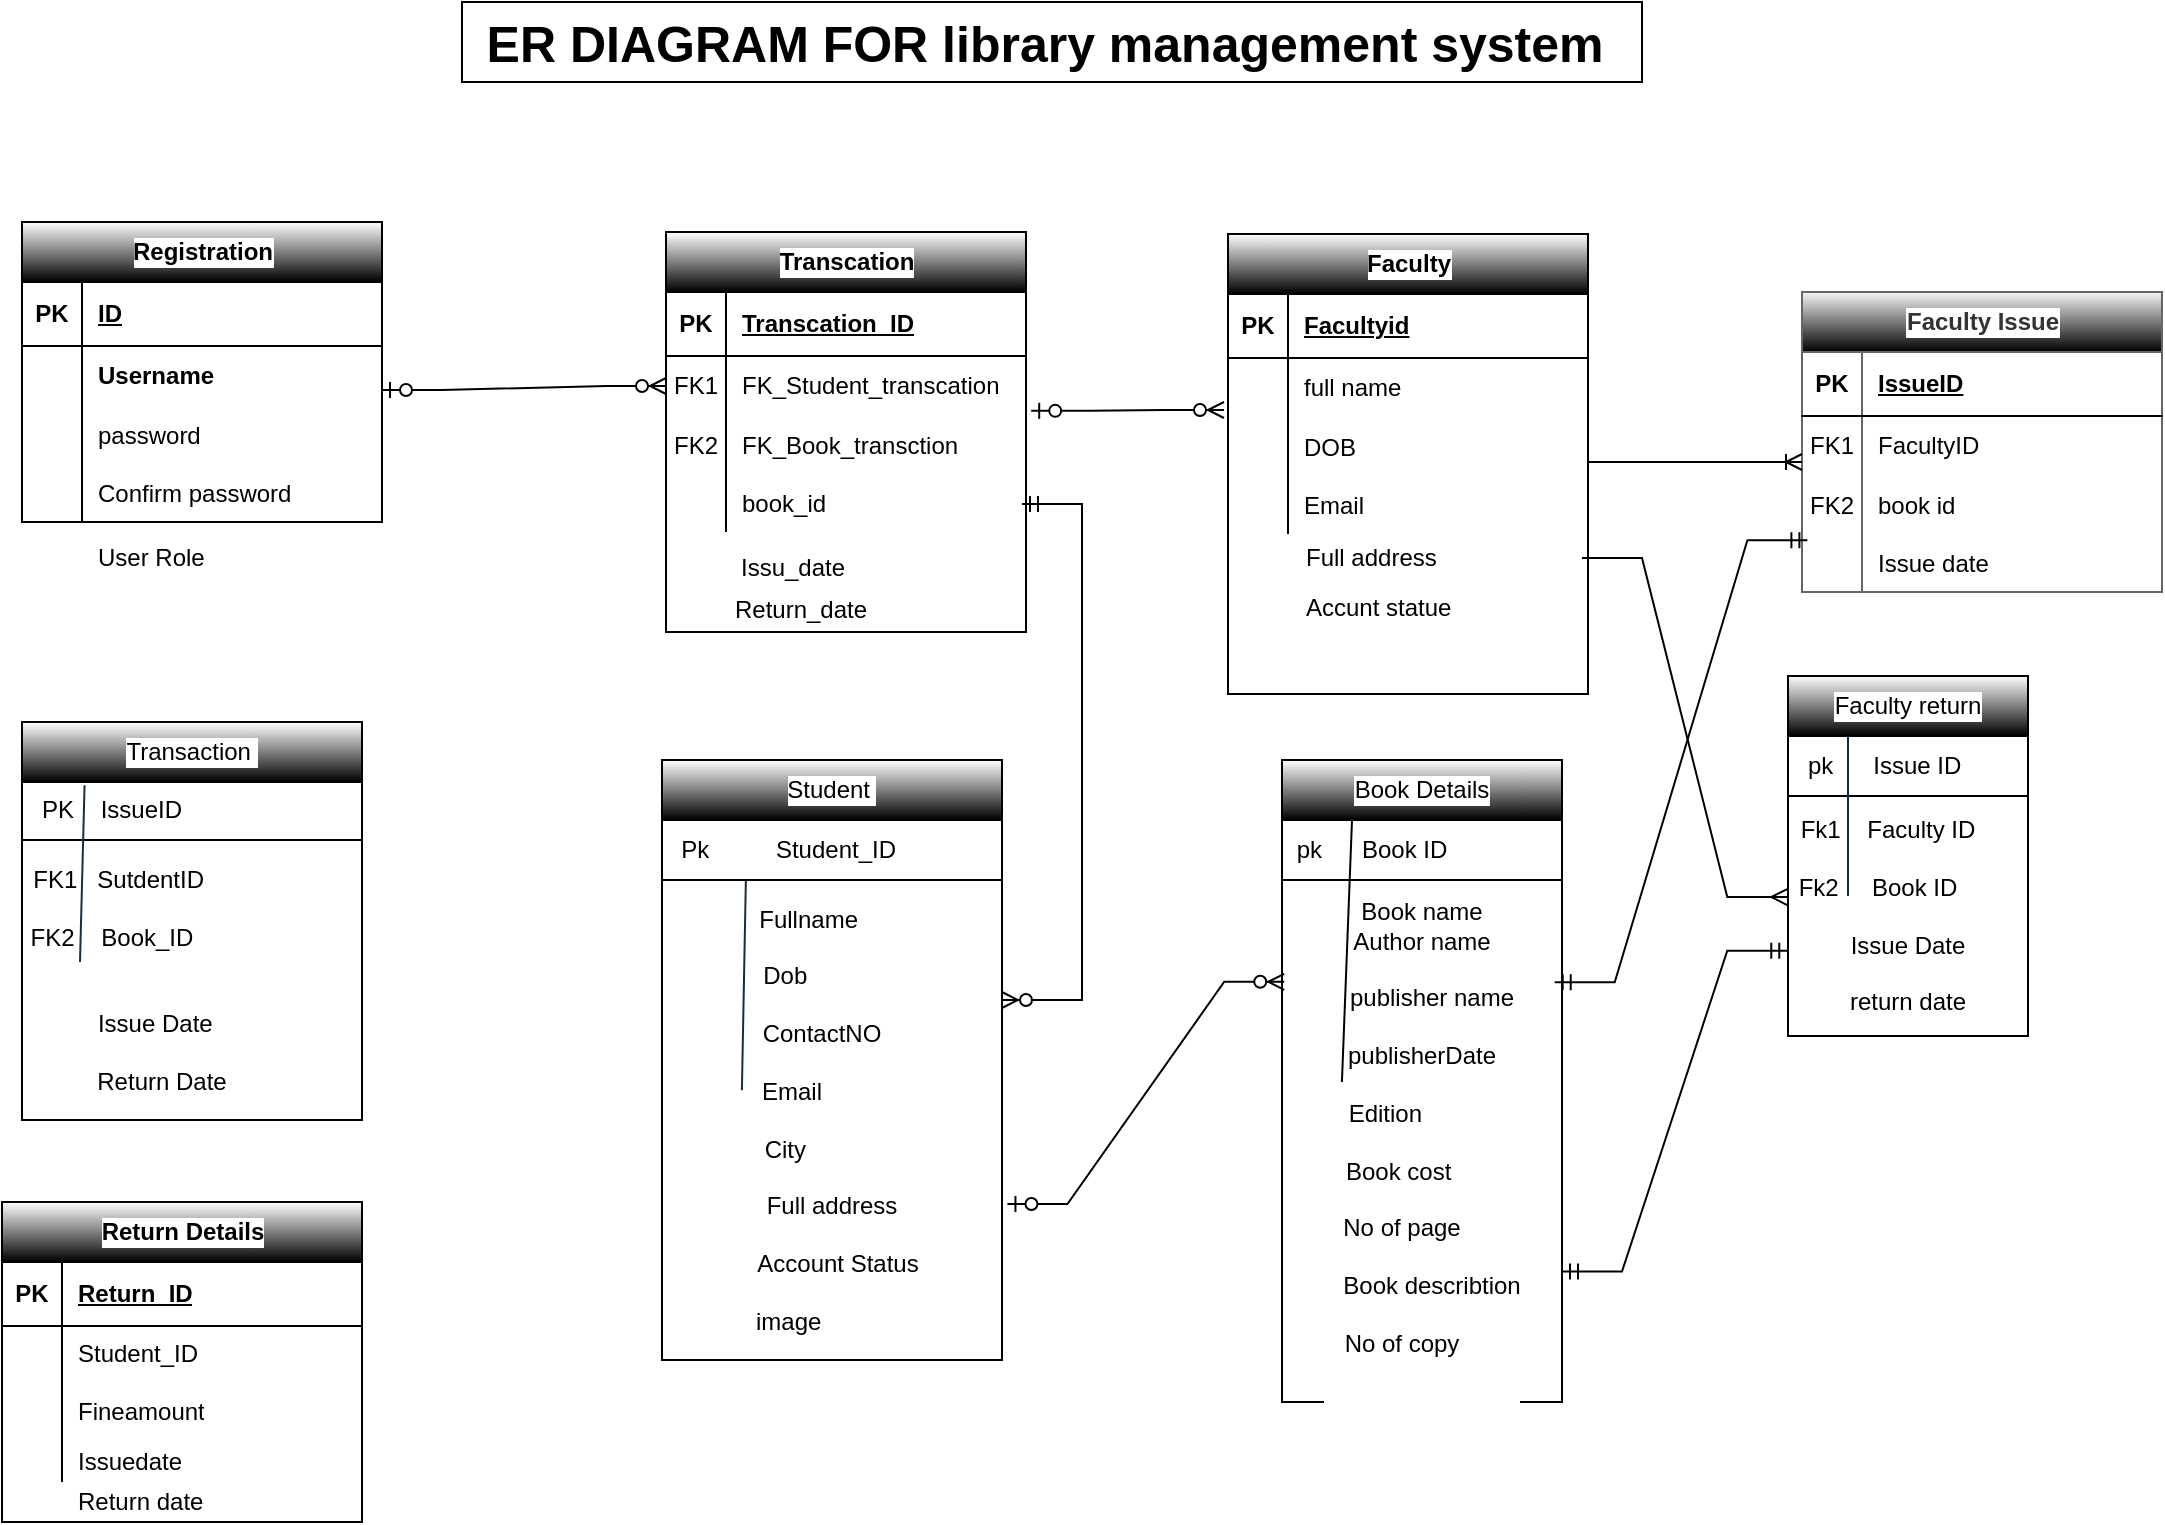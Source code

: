 <mxfile version="27.0.4">
  <diagram name="Page-1" id="HLB41fw0S_f7Uq15PXxY">
    <mxGraphModel dx="1025" dy="451" grid="1" gridSize="10" guides="1" tooltips="1" connect="1" arrows="1" fold="1" page="1" pageScale="1" pageWidth="850" pageHeight="1100" background="#ffffff" math="0" shadow="0">
      <root>
        <mxCell id="0" />
        <mxCell id="1" parent="0" />
        <mxCell id="Cv3Eg70wWhb6rP5iSK5J-1" value="Registration" style="shape=table;startSize=30;container=1;collapsible=1;childLayout=tableLayout;fixedRows=1;rowLines=0;fontStyle=1;align=center;resizeLast=1;html=1;labelBackgroundColor=#FFFFFF;swimlaneFillColor=default;gradientColor=default;" vertex="1" parent="1">
          <mxGeometry x="240" y="160" width="180" height="150" as="geometry" />
        </mxCell>
        <mxCell id="Cv3Eg70wWhb6rP5iSK5J-2" value="" style="shape=tableRow;horizontal=0;startSize=0;swimlaneHead=0;swimlaneBody=0;fillColor=none;collapsible=0;dropTarget=0;points=[[0,0.5],[1,0.5]];portConstraint=eastwest;top=0;left=0;right=0;bottom=1;labelBackgroundColor=#FFFFFF;strokeColor=inherit;" vertex="1" parent="Cv3Eg70wWhb6rP5iSK5J-1">
          <mxGeometry y="30" width="180" height="32" as="geometry" />
        </mxCell>
        <mxCell id="Cv3Eg70wWhb6rP5iSK5J-3" value="PK" style="shape=partialRectangle;connectable=0;fillColor=none;top=0;left=0;bottom=0;right=0;fontStyle=1;overflow=hidden;whiteSpace=wrap;html=1;labelBackgroundColor=#FFFFFF;strokeColor=inherit;" vertex="1" parent="Cv3Eg70wWhb6rP5iSK5J-2">
          <mxGeometry width="30" height="32" as="geometry">
            <mxRectangle width="30" height="32" as="alternateBounds" />
          </mxGeometry>
        </mxCell>
        <mxCell id="Cv3Eg70wWhb6rP5iSK5J-4" value="ID" style="shape=partialRectangle;connectable=0;fillColor=none;top=0;left=0;bottom=0;right=0;align=left;spacingLeft=6;fontStyle=5;overflow=hidden;whiteSpace=wrap;html=1;labelBackgroundColor=#FFFFFF;strokeColor=inherit;" vertex="1" parent="Cv3Eg70wWhb6rP5iSK5J-2">
          <mxGeometry x="30" width="150" height="32" as="geometry">
            <mxRectangle width="150" height="32" as="alternateBounds" />
          </mxGeometry>
        </mxCell>
        <mxCell id="Cv3Eg70wWhb6rP5iSK5J-5" value="" style="shape=tableRow;horizontal=0;startSize=0;swimlaneHead=0;swimlaneBody=0;fillColor=none;collapsible=0;dropTarget=0;points=[[0,0.5],[1,0.5]];portConstraint=eastwest;top=0;left=0;right=0;bottom=0;labelBackgroundColor=#FFFFFF;strokeColor=inherit;" vertex="1" parent="Cv3Eg70wWhb6rP5iSK5J-1">
          <mxGeometry y="62" width="180" height="30" as="geometry" />
        </mxCell>
        <mxCell id="Cv3Eg70wWhb6rP5iSK5J-6" value="" style="shape=partialRectangle;connectable=0;fillColor=none;top=0;left=0;bottom=0;right=0;editable=1;overflow=hidden;whiteSpace=wrap;html=1;labelBackgroundColor=#FFFFFF;strokeColor=inherit;" vertex="1" parent="Cv3Eg70wWhb6rP5iSK5J-5">
          <mxGeometry width="30" height="30" as="geometry">
            <mxRectangle width="30" height="30" as="alternateBounds" />
          </mxGeometry>
        </mxCell>
        <mxCell id="Cv3Eg70wWhb6rP5iSK5J-7" value="&lt;b&gt;Username&lt;/b&gt;" style="shape=partialRectangle;connectable=0;fillColor=none;top=0;left=0;bottom=0;right=0;align=left;spacingLeft=6;overflow=hidden;whiteSpace=wrap;html=1;labelBackgroundColor=#FFFFFF;strokeColor=inherit;" vertex="1" parent="Cv3Eg70wWhb6rP5iSK5J-5">
          <mxGeometry x="30" width="150" height="30" as="geometry">
            <mxRectangle width="150" height="30" as="alternateBounds" />
          </mxGeometry>
        </mxCell>
        <mxCell id="Cv3Eg70wWhb6rP5iSK5J-8" value="" style="shape=tableRow;horizontal=0;startSize=0;swimlaneHead=0;swimlaneBody=0;fillColor=none;collapsible=0;dropTarget=0;points=[[0,0.5],[1,0.5]];portConstraint=eastwest;top=0;left=0;right=0;bottom=0;labelBackgroundColor=#FFFFFF;strokeColor=inherit;" vertex="1" parent="Cv3Eg70wWhb6rP5iSK5J-1">
          <mxGeometry y="92" width="180" height="30" as="geometry" />
        </mxCell>
        <mxCell id="Cv3Eg70wWhb6rP5iSK5J-9" value="" style="shape=partialRectangle;connectable=0;fillColor=none;top=0;left=0;bottom=0;right=0;editable=1;overflow=hidden;whiteSpace=wrap;html=1;labelBackgroundColor=#FFFFFF;strokeColor=inherit;" vertex="1" parent="Cv3Eg70wWhb6rP5iSK5J-8">
          <mxGeometry width="30" height="30" as="geometry">
            <mxRectangle width="30" height="30" as="alternateBounds" />
          </mxGeometry>
        </mxCell>
        <mxCell id="Cv3Eg70wWhb6rP5iSK5J-10" value="password" style="shape=partialRectangle;connectable=0;fillColor=none;top=0;left=0;bottom=0;right=0;align=left;spacingLeft=6;overflow=hidden;whiteSpace=wrap;html=1;labelBackgroundColor=#FFFFFF;strokeColor=inherit;" vertex="1" parent="Cv3Eg70wWhb6rP5iSK5J-8">
          <mxGeometry x="30" width="150" height="30" as="geometry">
            <mxRectangle width="150" height="30" as="alternateBounds" />
          </mxGeometry>
        </mxCell>
        <mxCell id="Cv3Eg70wWhb6rP5iSK5J-11" value="" style="shape=tableRow;horizontal=0;startSize=0;swimlaneHead=0;swimlaneBody=0;fillColor=none;collapsible=0;dropTarget=0;points=[[0,0.5],[1,0.5]];portConstraint=eastwest;top=0;left=0;right=0;bottom=0;labelBackgroundColor=#FFFFFF;strokeColor=inherit;" vertex="1" parent="Cv3Eg70wWhb6rP5iSK5J-1">
          <mxGeometry y="122" width="180" height="28" as="geometry" />
        </mxCell>
        <mxCell id="Cv3Eg70wWhb6rP5iSK5J-12" value="" style="shape=partialRectangle;connectable=0;fillColor=none;top=0;left=0;bottom=0;right=0;editable=1;overflow=hidden;whiteSpace=wrap;html=1;labelBackgroundColor=#FFFFFF;strokeColor=inherit;" vertex="1" parent="Cv3Eg70wWhb6rP5iSK5J-11">
          <mxGeometry width="30" height="28" as="geometry">
            <mxRectangle width="30" height="28" as="alternateBounds" />
          </mxGeometry>
        </mxCell>
        <mxCell id="Cv3Eg70wWhb6rP5iSK5J-13" value="Confirm password" style="shape=partialRectangle;connectable=0;fillColor=none;top=0;left=0;bottom=0;right=0;align=left;spacingLeft=6;overflow=hidden;whiteSpace=wrap;html=1;labelBackgroundColor=#FFFFFF;strokeColor=inherit;" vertex="1" parent="Cv3Eg70wWhb6rP5iSK5J-11">
          <mxGeometry x="30" width="150" height="28" as="geometry">
            <mxRectangle width="150" height="28" as="alternateBounds" />
          </mxGeometry>
        </mxCell>
        <mxCell id="Cv3Eg70wWhb6rP5iSK5J-14" value="" style="endArrow=none;html=1;rounded=0;fontFamily=Helvetica;fontSize=12;fontColor=default;horizontal=0;exitX=0.016;exitY=-0.075;exitDx=0;exitDy=0;exitPerimeter=0;entryX=0.994;entryY=0.89;entryDx=0;entryDy=0;entryPerimeter=0;labelBackgroundColor=#FFFFFF;strokeColor=none;" edge="1" parent="Cv3Eg70wWhb6rP5iSK5J-1" target="Cv3Eg70wWhb6rP5iSK5J-5">
          <mxGeometry width="50" height="50" relative="1" as="geometry">
            <mxPoint x="-0.12" y="89.75" as="sourcePoint" />
            <mxPoint x="187" y="90" as="targetPoint" />
          </mxGeometry>
        </mxCell>
        <mxCell id="Cv3Eg70wWhb6rP5iSK5J-15" value="User Role" style="shape=partialRectangle;connectable=0;fillColor=none;top=0;left=0;bottom=0;right=0;align=left;spacingLeft=6;overflow=hidden;whiteSpace=wrap;html=1;labelBackgroundColor=#FFFFFF;strokeColor=none;" vertex="1" parent="1">
          <mxGeometry x="270" y="313" width="150" height="30" as="geometry">
            <mxRectangle width="150" height="30" as="alternateBounds" />
          </mxGeometry>
        </mxCell>
        <mxCell id="Cv3Eg70wWhb6rP5iSK5J-16" value="" style="endArrow=none;html=1;rounded=0;fontFamily=Helvetica;fontSize=12;fontColor=default;horizontal=0;labelBackgroundColor=#FFFFFF;strokeColor=none;" edge="1" parent="1">
          <mxGeometry width="50" height="50" relative="1" as="geometry">
            <mxPoint x="240" y="350" as="sourcePoint" />
            <mxPoint x="420" y="350" as="targetPoint" />
          </mxGeometry>
        </mxCell>
        <mxCell id="Cv3Eg70wWhb6rP5iSK5J-17" value="" style="endArrow=none;html=1;rounded=0;fontFamily=Helvetica;fontSize=12;fontColor=default;horizontal=0;labelBackgroundColor=#FFFFFF;strokeColor=none;" edge="1" parent="1">
          <mxGeometry width="50" height="50" relative="1" as="geometry">
            <mxPoint x="420" y="310" as="sourcePoint" />
            <mxPoint x="420" y="350" as="targetPoint" />
          </mxGeometry>
        </mxCell>
        <mxCell id="Cv3Eg70wWhb6rP5iSK5J-18" value="" style="endArrow=none;html=1;rounded=0;fontFamily=Helvetica;fontSize=12;fontColor=default;horizontal=0;labelBackgroundColor=#FFFFFF;strokeColor=none;" edge="1" parent="1">
          <mxGeometry width="50" height="50" relative="1" as="geometry">
            <mxPoint x="240" y="311" as="sourcePoint" />
            <mxPoint x="240" y="351" as="targetPoint" />
          </mxGeometry>
        </mxCell>
        <mxCell id="Cv3Eg70wWhb6rP5iSK5J-19" value="" style="endArrow=none;html=1;rounded=0;fontFamily=Helvetica;fontSize=12;fontColor=default;horizontal=0;labelBackgroundColor=#FFFFFF;strokeColor=none;" edge="1" parent="1">
          <mxGeometry width="50" height="50" relative="1" as="geometry">
            <mxPoint x="270" y="311" as="sourcePoint" />
            <mxPoint x="270" y="351" as="targetPoint" />
          </mxGeometry>
        </mxCell>
        <mxCell id="Cv3Eg70wWhb6rP5iSK5J-20" value="" style="edgeStyle=entityRelationEdgeStyle;fontSize=12;html=1;endArrow=ERzeroToMany;startArrow=ERzeroToOne;rounded=0;fontFamily=Helvetica;fontColor=default;horizontal=0;entryX=0;entryY=0.5;entryDx=0;entryDy=0;labelBackgroundColor=#FFFFFF;" edge="1" parent="1" target="Cv3Eg70wWhb6rP5iSK5J-25">
          <mxGeometry width="100" height="100" relative="1" as="geometry">
            <mxPoint x="420" y="244" as="sourcePoint" />
            <mxPoint x="540" y="244" as="targetPoint" />
            <Array as="points">
              <mxPoint x="510" y="144" />
              <mxPoint x="520" y="224" />
            </Array>
          </mxGeometry>
        </mxCell>
        <mxCell id="Cv3Eg70wWhb6rP5iSK5J-21" value="Transcation" style="shape=table;startSize=30;container=1;collapsible=1;childLayout=tableLayout;fixedRows=1;rowLines=0;fontStyle=1;align=center;resizeLast=1;html=1;labelBackgroundColor=#FFFFFF;swimlaneFillColor=default;gradientColor=default;" vertex="1" parent="1">
          <mxGeometry x="562" y="165" width="180" height="200" as="geometry" />
        </mxCell>
        <mxCell id="Cv3Eg70wWhb6rP5iSK5J-22" value="" style="shape=tableRow;horizontal=0;startSize=0;swimlaneHead=0;swimlaneBody=0;fillColor=none;collapsible=0;dropTarget=0;points=[[0,0.5],[1,0.5]];portConstraint=eastwest;top=0;left=0;right=0;bottom=1;labelBackgroundColor=#FFFFFF;" vertex="1" parent="Cv3Eg70wWhb6rP5iSK5J-21">
          <mxGeometry y="30" width="180" height="32" as="geometry" />
        </mxCell>
        <mxCell id="Cv3Eg70wWhb6rP5iSK5J-23" value="PK" style="shape=partialRectangle;connectable=0;fillColor=none;top=0;left=0;bottom=0;right=0;fontStyle=1;overflow=hidden;whiteSpace=wrap;html=1;labelBackgroundColor=#FFFFFF;" vertex="1" parent="Cv3Eg70wWhb6rP5iSK5J-22">
          <mxGeometry width="30" height="32" as="geometry">
            <mxRectangle width="30" height="32" as="alternateBounds" />
          </mxGeometry>
        </mxCell>
        <mxCell id="Cv3Eg70wWhb6rP5iSK5J-24" value="Transcation_ID" style="shape=partialRectangle;connectable=0;fillColor=none;top=0;left=0;bottom=0;right=0;align=left;spacingLeft=6;fontStyle=5;overflow=hidden;whiteSpace=wrap;html=1;labelBackgroundColor=#FFFFFF;" vertex="1" parent="Cv3Eg70wWhb6rP5iSK5J-22">
          <mxGeometry x="30" width="150" height="32" as="geometry">
            <mxRectangle width="150" height="32" as="alternateBounds" />
          </mxGeometry>
        </mxCell>
        <mxCell id="Cv3Eg70wWhb6rP5iSK5J-25" value="" style="shape=tableRow;horizontal=0;startSize=0;swimlaneHead=0;swimlaneBody=0;fillColor=none;collapsible=0;dropTarget=0;points=[[0,0.5],[1,0.5]];portConstraint=eastwest;top=0;left=0;right=0;bottom=0;labelBackgroundColor=#FFFFFF;" vertex="1" parent="Cv3Eg70wWhb6rP5iSK5J-21">
          <mxGeometry y="62" width="180" height="30" as="geometry" />
        </mxCell>
        <mxCell id="Cv3Eg70wWhb6rP5iSK5J-26" value="FK1" style="shape=partialRectangle;connectable=0;fillColor=none;top=0;left=0;bottom=0;right=0;editable=1;overflow=hidden;whiteSpace=wrap;html=1;labelBackgroundColor=#FFFFFF;" vertex="1" parent="Cv3Eg70wWhb6rP5iSK5J-25">
          <mxGeometry width="30" height="30" as="geometry">
            <mxRectangle width="30" height="30" as="alternateBounds" />
          </mxGeometry>
        </mxCell>
        <mxCell id="Cv3Eg70wWhb6rP5iSK5J-27" value="FK_Student_transcation" style="shape=partialRectangle;connectable=0;fillColor=none;top=0;left=0;bottom=0;right=0;align=left;spacingLeft=6;overflow=hidden;whiteSpace=wrap;html=1;labelBackgroundColor=#FFFFFF;" vertex="1" parent="Cv3Eg70wWhb6rP5iSK5J-25">
          <mxGeometry x="30" width="150" height="30" as="geometry">
            <mxRectangle width="150" height="30" as="alternateBounds" />
          </mxGeometry>
        </mxCell>
        <mxCell id="Cv3Eg70wWhb6rP5iSK5J-28" value="" style="shape=tableRow;horizontal=0;startSize=0;swimlaneHead=0;swimlaneBody=0;fillColor=none;collapsible=0;dropTarget=0;points=[[0,0.5],[1,0.5]];portConstraint=eastwest;top=0;left=0;right=0;bottom=0;labelBackgroundColor=#FFFFFF;" vertex="1" parent="Cv3Eg70wWhb6rP5iSK5J-21">
          <mxGeometry y="92" width="180" height="30" as="geometry" />
        </mxCell>
        <mxCell id="Cv3Eg70wWhb6rP5iSK5J-29" value="FK2" style="shape=partialRectangle;connectable=0;fillColor=none;top=0;left=0;bottom=0;right=0;editable=1;overflow=hidden;whiteSpace=wrap;html=1;labelBackgroundColor=#FFFFFF;" vertex="1" parent="Cv3Eg70wWhb6rP5iSK5J-28">
          <mxGeometry width="30" height="30" as="geometry">
            <mxRectangle width="30" height="30" as="alternateBounds" />
          </mxGeometry>
        </mxCell>
        <mxCell id="Cv3Eg70wWhb6rP5iSK5J-30" value="FK_Book_transction" style="shape=partialRectangle;connectable=0;fillColor=none;top=0;left=0;bottom=0;right=0;align=left;spacingLeft=6;overflow=hidden;whiteSpace=wrap;html=1;labelBackgroundColor=#FFFFFF;" vertex="1" parent="Cv3Eg70wWhb6rP5iSK5J-28">
          <mxGeometry x="30" width="150" height="30" as="geometry">
            <mxRectangle width="150" height="30" as="alternateBounds" />
          </mxGeometry>
        </mxCell>
        <mxCell id="Cv3Eg70wWhb6rP5iSK5J-31" value="" style="shape=tableRow;horizontal=0;startSize=0;swimlaneHead=0;swimlaneBody=0;fillColor=none;collapsible=0;dropTarget=0;points=[[0,0.5],[1,0.5]];portConstraint=eastwest;top=0;left=0;right=0;bottom=0;labelBackgroundColor=#FFFFFF;" vertex="1" parent="Cv3Eg70wWhb6rP5iSK5J-21">
          <mxGeometry y="122" width="180" height="28" as="geometry" />
        </mxCell>
        <mxCell id="Cv3Eg70wWhb6rP5iSK5J-32" value="" style="shape=partialRectangle;connectable=0;fillColor=none;top=0;left=0;bottom=0;right=0;editable=1;overflow=hidden;whiteSpace=wrap;html=1;labelBackgroundColor=#FFFFFF;" vertex="1" parent="Cv3Eg70wWhb6rP5iSK5J-31">
          <mxGeometry width="30" height="28" as="geometry">
            <mxRectangle width="30" height="28" as="alternateBounds" />
          </mxGeometry>
        </mxCell>
        <mxCell id="Cv3Eg70wWhb6rP5iSK5J-33" value="book_id" style="shape=partialRectangle;connectable=0;fillColor=none;top=0;left=0;bottom=0;right=0;align=left;spacingLeft=6;overflow=hidden;whiteSpace=wrap;html=1;labelBackgroundColor=#FFFFFF;" vertex="1" parent="Cv3Eg70wWhb6rP5iSK5J-31">
          <mxGeometry x="30" width="150" height="28" as="geometry">
            <mxRectangle width="150" height="28" as="alternateBounds" />
          </mxGeometry>
        </mxCell>
        <mxCell id="Cv3Eg70wWhb6rP5iSK5J-34" value="Issu_date" style="text;html=1;align=center;verticalAlign=middle;resizable=0;points=[];autosize=1;strokeColor=none;fillColor=none;fontFamily=Helvetica;fontSize=12;fontColor=default;horizontal=0;rotation=90;labelBackgroundColor=#FFFFFF;" vertex="1" parent="1">
          <mxGeometry x="605" y="298" width="40" height="70" as="geometry" />
        </mxCell>
        <mxCell id="Cv3Eg70wWhb6rP5iSK5J-35" value="Return_date" style="text;html=1;align=center;verticalAlign=middle;resizable=0;points=[];autosize=1;strokeColor=none;fillColor=none;fontFamily=Helvetica;fontSize=12;fontColor=default;horizontal=0;rotation=90;labelBackgroundColor=#FFFFFF;" vertex="1" parent="1">
          <mxGeometry x="609" y="314" width="40" height="80" as="geometry" />
        </mxCell>
        <mxCell id="Cv3Eg70wWhb6rP5iSK5J-36" value="" style="edgeStyle=entityRelationEdgeStyle;fontSize=12;html=1;endArrow=ERzeroToMany;startArrow=ERzeroToOne;rounded=0;fontFamily=Helvetica;fontColor=default;horizontal=0;exitX=1.02;exitY=-0.086;exitDx=0;exitDy=0;exitPerimeter=0;labelBackgroundColor=#FFFFFF;" edge="1" parent="1">
          <mxGeometry width="100" height="100" relative="1" as="geometry">
            <mxPoint x="744.6" y="254.42" as="sourcePoint" />
            <mxPoint x="841" y="254" as="targetPoint" />
            <Array as="points">
              <mxPoint x="811" y="154" />
              <mxPoint x="821" y="234" />
            </Array>
          </mxGeometry>
        </mxCell>
        <mxCell id="Cv3Eg70wWhb6rP5iSK5J-37" value="Faculty" style="shape=table;startSize=30;container=1;collapsible=1;childLayout=tableLayout;fixedRows=1;rowLines=0;fontStyle=1;align=center;resizeLast=1;html=1;labelBackgroundColor=#FFFFFF;swimlaneFillColor=default;strokeColor=default;gradientColor=default;" vertex="1" parent="1">
          <mxGeometry x="843" y="166" width="180" height="230" as="geometry" />
        </mxCell>
        <mxCell id="Cv3Eg70wWhb6rP5iSK5J-38" value="" style="shape=tableRow;horizontal=0;startSize=0;swimlaneHead=0;swimlaneBody=0;fillColor=none;collapsible=0;dropTarget=0;points=[[0,0.5],[1,0.5]];portConstraint=eastwest;top=0;left=0;right=0;bottom=1;labelBackgroundColor=#FFFFFF;swimlaneFillColor=default;strokeColor=default;" vertex="1" parent="Cv3Eg70wWhb6rP5iSK5J-37">
          <mxGeometry y="30" width="180" height="32" as="geometry" />
        </mxCell>
        <mxCell id="Cv3Eg70wWhb6rP5iSK5J-39" value="PK" style="shape=partialRectangle;connectable=0;fillColor=none;top=0;left=0;bottom=0;right=0;fontStyle=1;overflow=hidden;whiteSpace=wrap;html=1;labelBackgroundColor=#FFFFFF;swimlaneFillColor=default;strokeColor=default;" vertex="1" parent="Cv3Eg70wWhb6rP5iSK5J-38">
          <mxGeometry width="30" height="32" as="geometry">
            <mxRectangle width="30" height="32" as="alternateBounds" />
          </mxGeometry>
        </mxCell>
        <mxCell id="Cv3Eg70wWhb6rP5iSK5J-40" value="Facultyid" style="shape=partialRectangle;connectable=0;fillColor=none;top=0;left=0;bottom=0;right=0;align=left;spacingLeft=6;fontStyle=5;overflow=hidden;whiteSpace=wrap;html=1;labelBackgroundColor=#FFFFFF;swimlaneFillColor=default;strokeColor=default;" vertex="1" parent="Cv3Eg70wWhb6rP5iSK5J-38">
          <mxGeometry x="30" width="150" height="32" as="geometry">
            <mxRectangle width="150" height="32" as="alternateBounds" />
          </mxGeometry>
        </mxCell>
        <mxCell id="Cv3Eg70wWhb6rP5iSK5J-41" value="" style="shape=tableRow;horizontal=0;startSize=0;swimlaneHead=0;swimlaneBody=0;fillColor=none;collapsible=0;dropTarget=0;points=[[0,0.5],[1,0.5]];portConstraint=eastwest;top=0;left=0;right=0;bottom=0;labelBackgroundColor=#FFFFFF;swimlaneFillColor=default;strokeColor=default;" vertex="1" parent="Cv3Eg70wWhb6rP5iSK5J-37">
          <mxGeometry y="62" width="180" height="30" as="geometry" />
        </mxCell>
        <mxCell id="Cv3Eg70wWhb6rP5iSK5J-42" value="" style="shape=partialRectangle;connectable=0;fillColor=none;top=0;left=0;bottom=0;right=0;editable=1;overflow=hidden;whiteSpace=wrap;html=1;labelBackgroundColor=#FFFFFF;swimlaneFillColor=default;strokeColor=default;" vertex="1" parent="Cv3Eg70wWhb6rP5iSK5J-41">
          <mxGeometry width="30" height="30" as="geometry">
            <mxRectangle width="30" height="30" as="alternateBounds" />
          </mxGeometry>
        </mxCell>
        <mxCell id="Cv3Eg70wWhb6rP5iSK5J-43" value="full name" style="shape=partialRectangle;connectable=0;fillColor=none;top=0;left=0;bottom=0;right=0;align=left;spacingLeft=6;overflow=hidden;whiteSpace=wrap;html=1;labelBackgroundColor=#FFFFFF;swimlaneFillColor=default;strokeColor=default;" vertex="1" parent="Cv3Eg70wWhb6rP5iSK5J-41">
          <mxGeometry x="30" width="150" height="30" as="geometry">
            <mxRectangle width="150" height="30" as="alternateBounds" />
          </mxGeometry>
        </mxCell>
        <mxCell id="Cv3Eg70wWhb6rP5iSK5J-44" value="" style="shape=tableRow;horizontal=0;startSize=0;swimlaneHead=0;swimlaneBody=0;fillColor=none;collapsible=0;dropTarget=0;points=[[0,0.5],[1,0.5]];portConstraint=eastwest;top=0;left=0;right=0;bottom=0;labelBackgroundColor=#FFFFFF;swimlaneFillColor=default;strokeColor=default;" vertex="1" parent="Cv3Eg70wWhb6rP5iSK5J-37">
          <mxGeometry y="92" width="180" height="30" as="geometry" />
        </mxCell>
        <mxCell id="Cv3Eg70wWhb6rP5iSK5J-45" value="" style="shape=partialRectangle;connectable=0;fillColor=none;top=0;left=0;bottom=0;right=0;editable=1;overflow=hidden;whiteSpace=wrap;html=1;labelBackgroundColor=#FFFFFF;swimlaneFillColor=default;strokeColor=default;" vertex="1" parent="Cv3Eg70wWhb6rP5iSK5J-44">
          <mxGeometry width="30" height="30" as="geometry">
            <mxRectangle width="30" height="30" as="alternateBounds" />
          </mxGeometry>
        </mxCell>
        <mxCell id="Cv3Eg70wWhb6rP5iSK5J-46" value="DOB" style="shape=partialRectangle;connectable=0;fillColor=none;top=0;left=0;bottom=0;right=0;align=left;spacingLeft=6;overflow=hidden;whiteSpace=wrap;html=1;labelBackgroundColor=#FFFFFF;swimlaneFillColor=default;strokeColor=default;" vertex="1" parent="Cv3Eg70wWhb6rP5iSK5J-44">
          <mxGeometry x="30" width="150" height="30" as="geometry">
            <mxRectangle width="150" height="30" as="alternateBounds" />
          </mxGeometry>
        </mxCell>
        <mxCell id="Cv3Eg70wWhb6rP5iSK5J-47" value="" style="shape=tableRow;horizontal=0;startSize=0;swimlaneHead=0;swimlaneBody=0;fillColor=none;collapsible=0;dropTarget=0;points=[[0,0.5],[1,0.5]];portConstraint=eastwest;top=0;left=0;right=0;bottom=0;labelBackgroundColor=#FFFFFF;swimlaneFillColor=default;strokeColor=default;" vertex="1" parent="Cv3Eg70wWhb6rP5iSK5J-37">
          <mxGeometry y="122" width="180" height="28" as="geometry" />
        </mxCell>
        <mxCell id="Cv3Eg70wWhb6rP5iSK5J-48" value="" style="shape=partialRectangle;connectable=0;fillColor=none;top=0;left=0;bottom=0;right=0;editable=1;overflow=hidden;whiteSpace=wrap;html=1;labelBackgroundColor=#FFFFFF;swimlaneFillColor=default;strokeColor=default;" vertex="1" parent="Cv3Eg70wWhb6rP5iSK5J-47">
          <mxGeometry width="30" height="28" as="geometry">
            <mxRectangle width="30" height="28" as="alternateBounds" />
          </mxGeometry>
        </mxCell>
        <mxCell id="Cv3Eg70wWhb6rP5iSK5J-49" value="Email" style="shape=partialRectangle;connectable=0;fillColor=none;top=0;left=0;bottom=0;right=0;align=left;spacingLeft=6;overflow=hidden;whiteSpace=wrap;html=1;labelBackgroundColor=#FFFFFF;swimlaneFillColor=default;strokeColor=default;" vertex="1" parent="Cv3Eg70wWhb6rP5iSK5J-47">
          <mxGeometry x="30" width="150" height="28" as="geometry">
            <mxRectangle width="150" height="28" as="alternateBounds" />
          </mxGeometry>
        </mxCell>
        <mxCell id="Cv3Eg70wWhb6rP5iSK5J-50" value="Full address" style="shape=partialRectangle;connectable=0;fillColor=none;top=0;left=0;bottom=0;right=0;align=left;spacingLeft=6;overflow=hidden;whiteSpace=wrap;html=1;labelBackgroundColor=#FFFFFF;swimlaneFillColor=default;strokeColor=default;" vertex="1" parent="1">
          <mxGeometry x="874" y="314" width="150" height="28" as="geometry">
            <mxRectangle width="150" height="28" as="alternateBounds" />
          </mxGeometry>
        </mxCell>
        <mxCell id="Cv3Eg70wWhb6rP5iSK5J-51" value="Faculty Issue" style="shape=table;startSize=30;container=1;collapsible=1;childLayout=tableLayout;fixedRows=1;rowLines=0;fontStyle=1;align=center;resizeLast=1;html=1;labelBackgroundColor=#FFFFFF;fillColor=#f5f5f5;fontColor=#333333;strokeColor=#666666;gradientColor=default;swimlaneFillColor=default;" vertex="1" parent="1">
          <mxGeometry x="1130" y="195" width="180" height="150" as="geometry" />
        </mxCell>
        <mxCell id="Cv3Eg70wWhb6rP5iSK5J-52" value="" style="shape=tableRow;horizontal=0;startSize=0;swimlaneHead=0;swimlaneBody=0;fillColor=none;collapsible=0;dropTarget=0;points=[[0,0.5],[1,0.5]];portConstraint=eastwest;top=0;left=0;right=0;bottom=1;labelBackgroundColor=#FFFFFF;" vertex="1" parent="Cv3Eg70wWhb6rP5iSK5J-51">
          <mxGeometry y="30" width="180" height="32" as="geometry" />
        </mxCell>
        <mxCell id="Cv3Eg70wWhb6rP5iSK5J-53" value="PK" style="shape=partialRectangle;connectable=0;fillColor=none;top=0;left=0;bottom=0;right=0;fontStyle=1;overflow=hidden;whiteSpace=wrap;html=1;labelBackgroundColor=#FFFFFF;" vertex="1" parent="Cv3Eg70wWhb6rP5iSK5J-52">
          <mxGeometry width="30" height="32" as="geometry">
            <mxRectangle width="30" height="32" as="alternateBounds" />
          </mxGeometry>
        </mxCell>
        <mxCell id="Cv3Eg70wWhb6rP5iSK5J-54" value="IssueID" style="shape=partialRectangle;connectable=0;fillColor=none;top=0;left=0;bottom=0;right=0;align=left;spacingLeft=6;fontStyle=5;overflow=hidden;whiteSpace=wrap;html=1;labelBackgroundColor=#FFFFFF;" vertex="1" parent="Cv3Eg70wWhb6rP5iSK5J-52">
          <mxGeometry x="30" width="150" height="32" as="geometry">
            <mxRectangle width="150" height="32" as="alternateBounds" />
          </mxGeometry>
        </mxCell>
        <mxCell id="Cv3Eg70wWhb6rP5iSK5J-55" value="" style="shape=tableRow;horizontal=0;startSize=0;swimlaneHead=0;swimlaneBody=0;fillColor=none;collapsible=0;dropTarget=0;points=[[0,0.5],[1,0.5]];portConstraint=eastwest;top=0;left=0;right=0;bottom=0;labelBackgroundColor=#FFFFFF;" vertex="1" parent="Cv3Eg70wWhb6rP5iSK5J-51">
          <mxGeometry y="62" width="180" height="30" as="geometry" />
        </mxCell>
        <mxCell id="Cv3Eg70wWhb6rP5iSK5J-56" value="FK1" style="shape=partialRectangle;connectable=0;fillColor=none;top=0;left=0;bottom=0;right=0;editable=1;overflow=hidden;whiteSpace=wrap;html=1;labelBackgroundColor=#FFFFFF;" vertex="1" parent="Cv3Eg70wWhb6rP5iSK5J-55">
          <mxGeometry width="30" height="30" as="geometry">
            <mxRectangle width="30" height="30" as="alternateBounds" />
          </mxGeometry>
        </mxCell>
        <mxCell id="Cv3Eg70wWhb6rP5iSK5J-57" value="FacultyID" style="shape=partialRectangle;connectable=0;fillColor=none;top=0;left=0;bottom=0;right=0;align=left;spacingLeft=6;overflow=hidden;whiteSpace=wrap;html=1;labelBackgroundColor=#FFFFFF;" vertex="1" parent="Cv3Eg70wWhb6rP5iSK5J-55">
          <mxGeometry x="30" width="150" height="30" as="geometry">
            <mxRectangle width="150" height="30" as="alternateBounds" />
          </mxGeometry>
        </mxCell>
        <mxCell id="Cv3Eg70wWhb6rP5iSK5J-58" value="" style="shape=tableRow;horizontal=0;startSize=0;swimlaneHead=0;swimlaneBody=0;fillColor=none;collapsible=0;dropTarget=0;points=[[0,0.5],[1,0.5]];portConstraint=eastwest;top=0;left=0;right=0;bottom=0;labelBackgroundColor=#FFFFFF;" vertex="1" parent="Cv3Eg70wWhb6rP5iSK5J-51">
          <mxGeometry y="92" width="180" height="30" as="geometry" />
        </mxCell>
        <mxCell id="Cv3Eg70wWhb6rP5iSK5J-59" value="FK2" style="shape=partialRectangle;connectable=0;fillColor=none;top=0;left=0;bottom=0;right=0;editable=1;overflow=hidden;whiteSpace=wrap;html=1;labelBackgroundColor=#FFFFFF;" vertex="1" parent="Cv3Eg70wWhb6rP5iSK5J-58">
          <mxGeometry width="30" height="30" as="geometry">
            <mxRectangle width="30" height="30" as="alternateBounds" />
          </mxGeometry>
        </mxCell>
        <mxCell id="Cv3Eg70wWhb6rP5iSK5J-60" value="book id" style="shape=partialRectangle;connectable=0;fillColor=none;top=0;left=0;bottom=0;right=0;align=left;spacingLeft=6;overflow=hidden;whiteSpace=wrap;html=1;labelBackgroundColor=#FFFFFF;" vertex="1" parent="Cv3Eg70wWhb6rP5iSK5J-58">
          <mxGeometry x="30" width="150" height="30" as="geometry">
            <mxRectangle width="150" height="30" as="alternateBounds" />
          </mxGeometry>
        </mxCell>
        <mxCell id="Cv3Eg70wWhb6rP5iSK5J-61" value="" style="shape=tableRow;horizontal=0;startSize=0;swimlaneHead=0;swimlaneBody=0;fillColor=none;collapsible=0;dropTarget=0;points=[[0,0.5],[1,0.5]];portConstraint=eastwest;top=0;left=0;right=0;bottom=0;labelBackgroundColor=#FFFFFF;" vertex="1" parent="Cv3Eg70wWhb6rP5iSK5J-51">
          <mxGeometry y="122" width="180" height="28" as="geometry" />
        </mxCell>
        <mxCell id="Cv3Eg70wWhb6rP5iSK5J-62" value="" style="shape=partialRectangle;connectable=0;fillColor=none;top=0;left=0;bottom=0;right=0;editable=1;overflow=hidden;whiteSpace=wrap;html=1;labelBackgroundColor=#FFFFFF;" vertex="1" parent="Cv3Eg70wWhb6rP5iSK5J-61">
          <mxGeometry width="30" height="28" as="geometry">
            <mxRectangle width="30" height="28" as="alternateBounds" />
          </mxGeometry>
        </mxCell>
        <mxCell id="Cv3Eg70wWhb6rP5iSK5J-63" value="Issue date" style="shape=partialRectangle;connectable=0;fillColor=none;top=0;left=0;bottom=0;right=0;align=left;spacingLeft=6;overflow=hidden;whiteSpace=wrap;html=1;labelBackgroundColor=#FFFFFF;" vertex="1" parent="Cv3Eg70wWhb6rP5iSK5J-61">
          <mxGeometry x="30" width="150" height="28" as="geometry">
            <mxRectangle width="150" height="28" as="alternateBounds" />
          </mxGeometry>
        </mxCell>
        <mxCell id="Cv3Eg70wWhb6rP5iSK5J-64" value="Accunt statue" style="shape=partialRectangle;connectable=0;fillColor=none;top=0;left=0;bottom=0;right=0;align=left;spacingLeft=6;overflow=hidden;whiteSpace=wrap;html=1;labelBackgroundColor=#FFFFFF;swimlaneFillColor=default;strokeColor=default;" vertex="1" parent="1">
          <mxGeometry x="874" y="339" width="150" height="28" as="geometry">
            <mxRectangle width="150" height="28" as="alternateBounds" />
          </mxGeometry>
        </mxCell>
        <mxCell id="Cv3Eg70wWhb6rP5iSK5J-65" value="" style="edgeStyle=entityRelationEdgeStyle;fontSize=12;html=1;endArrow=ERoneToMany;rounded=0;fontFamily=Helvetica;fontColor=default;horizontal=0;labelBackgroundColor=#FFFFFF;" edge="1" parent="1">
          <mxGeometry width="100" height="100" relative="1" as="geometry">
            <mxPoint x="1023" y="280" as="sourcePoint" />
            <mxPoint x="1130" y="280" as="targetPoint" />
          </mxGeometry>
        </mxCell>
        <mxCell id="Cv3Eg70wWhb6rP5iSK5J-66" value="&lt;b&gt;&lt;font style=&quot;font-size: 25px;&quot;&gt;ER DIAGRAM FOR library management system&amp;nbsp;&lt;/font&gt;&lt;/b&gt;" style="rounded=0;whiteSpace=wrap;html=1;labelBackgroundColor=#FFFFFF;" vertex="1" parent="1">
          <mxGeometry x="460" y="50" width="590" height="40" as="geometry" />
        </mxCell>
        <mxCell id="Cv3Eg70wWhb6rP5iSK5J-67" value="PK&amp;nbsp; &amp;nbsp; IssueID&amp;nbsp; &amp;nbsp; &amp;nbsp; &amp;nbsp; &amp;nbsp; &amp;nbsp; &amp;nbsp; &amp;nbsp; &amp;nbsp; &amp;nbsp; &amp;nbsp; &amp;nbsp;&amp;nbsp;" style="rounded=0;whiteSpace=wrap;html=1;labelBackgroundColor=#FFFFFF;" vertex="1" parent="1">
          <mxGeometry x="240" y="439" width="170" height="30" as="geometry" />
        </mxCell>
        <mxCell id="Cv3Eg70wWhb6rP5iSK5J-68" value="Transaction&amp;nbsp;" style="rounded=0;whiteSpace=wrap;html=1;labelBackgroundColor=#FFFFFF;gradientColor=default;" vertex="1" parent="1">
          <mxGeometry x="240" y="410" width="170" height="30" as="geometry" />
        </mxCell>
        <mxCell id="Cv3Eg70wWhb6rP5iSK5J-69" value="" style="endArrow=none;html=1;rounded=0;strokeColor=#182E3E;fontColor=#1A1A1A;labelBackgroundColor=#FFFFFF;" edge="1" parent="1" source="Cv3Eg70wWhb6rP5iSK5J-70">
          <mxGeometry width="50" height="50" relative="1" as="geometry">
            <mxPoint x="280" y="640" as="sourcePoint" />
            <mxPoint x="330" y="590" as="targetPoint" />
          </mxGeometry>
        </mxCell>
        <mxCell id="Cv3Eg70wWhb6rP5iSK5J-70" value="FK1&amp;nbsp; &amp;nbsp;SutdentID&amp;nbsp; &amp;nbsp; &amp;nbsp; &amp;nbsp; &amp;nbsp; &amp;nbsp; &amp;nbsp; &amp;nbsp; &amp;nbsp; &amp;nbsp; &amp;nbsp;&amp;nbsp;&lt;div&gt;&lt;br&gt;&lt;div&gt;FK2&amp;nbsp; &amp;nbsp; Book_ID&amp;nbsp; &amp;nbsp; &amp;nbsp; &amp;nbsp; &amp;nbsp; &amp;nbsp; &amp;nbsp; &amp;nbsp; &amp;nbsp; &amp;nbsp; &amp;nbsp; &amp;nbsp;&amp;nbsp;&lt;/div&gt;&lt;div&gt;&amp;nbsp; &amp;nbsp; &amp;nbsp; &amp;nbsp; &amp;nbsp; &amp;nbsp; &amp;nbsp; &amp;nbsp; &amp;nbsp; &amp;nbsp; &amp;nbsp; &amp;nbsp; &amp;nbsp; &amp;nbsp; &amp;nbsp; &amp;nbsp; &amp;nbsp; &amp;nbsp; &amp;nbsp; &amp;nbsp; &amp;nbsp; &amp;nbsp; &amp;nbsp; &amp;nbsp; &amp;nbsp;&lt;/div&gt;&lt;div&gt;&lt;br&gt;&lt;/div&gt;&lt;div&gt;Issue Date&amp;nbsp; &amp;nbsp; &amp;nbsp; &amp;nbsp; &amp;nbsp; &amp;nbsp;&lt;/div&gt;&lt;div&gt;&amp;nbsp; &amp;nbsp; &amp;nbsp;&lt;/div&gt;&lt;div&gt;Return Date&amp;nbsp; &amp;nbsp; &amp;nbsp; &amp;nbsp; &amp;nbsp;&lt;/div&gt;&lt;/div&gt;" style="rounded=0;whiteSpace=wrap;html=1;labelBackgroundColor=#FFFFFF;" vertex="1" parent="1">
          <mxGeometry x="240" y="469" width="170" height="140" as="geometry" />
        </mxCell>
        <mxCell id="Cv3Eg70wWhb6rP5iSK5J-71" value="" style="endArrow=none;html=1;rounded=0;strokeColor=#182E3E;fontColor=#1A1A1A;entryX=0.184;entryY=0.089;entryDx=0;entryDy=0;entryPerimeter=0;labelBackgroundColor=#FFFFFF;" edge="1" parent="1" target="Cv3Eg70wWhb6rP5iSK5J-67">
          <mxGeometry width="50" height="50" relative="1" as="geometry">
            <mxPoint x="269" y="530" as="sourcePoint" />
            <mxPoint x="330" y="590" as="targetPoint" />
          </mxGeometry>
        </mxCell>
        <mxCell id="Cv3Eg70wWhb6rP5iSK5J-72" value="Return Details" style="shape=table;startSize=30;container=1;collapsible=1;childLayout=tableLayout;fixedRows=1;rowLines=0;fontStyle=1;align=center;resizeLast=1;html=1;labelBackgroundColor=#FFFFFF;swimlaneFillColor=default;gradientColor=default;" vertex="1" parent="1">
          <mxGeometry x="230" y="650" width="180" height="160" as="geometry" />
        </mxCell>
        <mxCell id="Cv3Eg70wWhb6rP5iSK5J-73" value="" style="shape=tableRow;horizontal=0;startSize=0;swimlaneHead=0;swimlaneBody=0;fillColor=none;collapsible=0;dropTarget=0;points=[[0,0.5],[1,0.5]];portConstraint=eastwest;top=0;left=0;right=0;bottom=1;labelBackgroundColor=#FFFFFF;swimlaneFillColor=default;" vertex="1" parent="Cv3Eg70wWhb6rP5iSK5J-72">
          <mxGeometry y="30" width="180" height="32" as="geometry" />
        </mxCell>
        <mxCell id="Cv3Eg70wWhb6rP5iSK5J-74" value="PK" style="shape=partialRectangle;connectable=0;fillColor=none;top=0;left=0;bottom=0;right=0;fontStyle=1;overflow=hidden;whiteSpace=wrap;html=1;labelBackgroundColor=#FFFFFF;swimlaneFillColor=default;" vertex="1" parent="Cv3Eg70wWhb6rP5iSK5J-73">
          <mxGeometry width="30.0" height="32" as="geometry">
            <mxRectangle width="30.0" height="32" as="alternateBounds" />
          </mxGeometry>
        </mxCell>
        <mxCell id="Cv3Eg70wWhb6rP5iSK5J-75" value="Return_ID" style="shape=partialRectangle;connectable=0;fillColor=none;top=0;left=0;bottom=0;right=0;align=left;spacingLeft=6;fontStyle=5;overflow=hidden;whiteSpace=wrap;html=1;labelBackgroundColor=#FFFFFF;swimlaneFillColor=default;" vertex="1" parent="Cv3Eg70wWhb6rP5iSK5J-73">
          <mxGeometry x="30.0" width="150.0" height="32" as="geometry">
            <mxRectangle width="150.0" height="32" as="alternateBounds" />
          </mxGeometry>
        </mxCell>
        <mxCell id="Cv3Eg70wWhb6rP5iSK5J-76" value="" style="shape=tableRow;horizontal=0;startSize=0;swimlaneHead=0;swimlaneBody=0;fillColor=none;collapsible=0;dropTarget=0;points=[[0,0.5],[1,0.5]];portConstraint=eastwest;top=0;left=0;right=0;bottom=0;labelBackgroundColor=#FFFFFF;swimlaneFillColor=default;" vertex="1" parent="Cv3Eg70wWhb6rP5iSK5J-72">
          <mxGeometry y="62" width="180" height="28" as="geometry" />
        </mxCell>
        <mxCell id="Cv3Eg70wWhb6rP5iSK5J-77" value="" style="shape=partialRectangle;connectable=0;fillColor=none;top=0;left=0;bottom=0;right=0;editable=1;overflow=hidden;whiteSpace=wrap;html=1;labelBackgroundColor=#FFFFFF;swimlaneFillColor=default;" vertex="1" parent="Cv3Eg70wWhb6rP5iSK5J-76">
          <mxGeometry width="30.0" height="28" as="geometry">
            <mxRectangle width="30.0" height="28" as="alternateBounds" />
          </mxGeometry>
        </mxCell>
        <mxCell id="Cv3Eg70wWhb6rP5iSK5J-78" value="Student_ID" style="shape=partialRectangle;connectable=0;fillColor=none;top=0;left=0;bottom=0;right=0;align=left;spacingLeft=6;overflow=hidden;whiteSpace=wrap;html=1;labelBackgroundColor=#FFFFFF;swimlaneFillColor=default;" vertex="1" parent="Cv3Eg70wWhb6rP5iSK5J-76">
          <mxGeometry x="30.0" width="150.0" height="28" as="geometry">
            <mxRectangle width="150.0" height="28" as="alternateBounds" />
          </mxGeometry>
        </mxCell>
        <mxCell id="Cv3Eg70wWhb6rP5iSK5J-79" value="" style="shape=tableRow;horizontal=0;startSize=0;swimlaneHead=0;swimlaneBody=0;fillColor=none;collapsible=0;dropTarget=0;points=[[0,0.5],[1,0.5]];portConstraint=eastwest;top=0;left=0;right=0;bottom=0;labelBackgroundColor=#FFFFFF;swimlaneFillColor=default;" vertex="1" parent="Cv3Eg70wWhb6rP5iSK5J-72">
          <mxGeometry y="90" width="180" height="30" as="geometry" />
        </mxCell>
        <mxCell id="Cv3Eg70wWhb6rP5iSK5J-80" value="" style="shape=partialRectangle;connectable=0;fillColor=none;top=0;left=0;bottom=0;right=0;editable=1;overflow=hidden;whiteSpace=wrap;html=1;labelBackgroundColor=#FFFFFF;swimlaneFillColor=default;" vertex="1" parent="Cv3Eg70wWhb6rP5iSK5J-79">
          <mxGeometry width="30.0" height="30" as="geometry">
            <mxRectangle width="30.0" height="30" as="alternateBounds" />
          </mxGeometry>
        </mxCell>
        <mxCell id="Cv3Eg70wWhb6rP5iSK5J-81" value="Fineamount" style="shape=partialRectangle;connectable=0;fillColor=none;top=0;left=0;bottom=0;right=0;align=left;spacingLeft=6;overflow=hidden;whiteSpace=wrap;html=1;labelBackgroundColor=#FFFFFF;swimlaneFillColor=default;" vertex="1" parent="Cv3Eg70wWhb6rP5iSK5J-79">
          <mxGeometry x="30.0" width="150.0" height="30" as="geometry">
            <mxRectangle width="150.0" height="30" as="alternateBounds" />
          </mxGeometry>
        </mxCell>
        <mxCell id="Cv3Eg70wWhb6rP5iSK5J-82" value="" style="shape=tableRow;horizontal=0;startSize=0;swimlaneHead=0;swimlaneBody=0;fillColor=none;collapsible=0;dropTarget=0;points=[[0,0.5],[1,0.5]];portConstraint=eastwest;top=0;left=0;right=0;bottom=0;labelBackgroundColor=#FFFFFF;swimlaneFillColor=default;" vertex="1" parent="Cv3Eg70wWhb6rP5iSK5J-72">
          <mxGeometry y="120" width="180" height="20" as="geometry" />
        </mxCell>
        <mxCell id="Cv3Eg70wWhb6rP5iSK5J-83" value="" style="shape=partialRectangle;connectable=0;fillColor=none;top=0;left=0;bottom=0;right=0;editable=1;overflow=hidden;whiteSpace=wrap;html=1;labelBackgroundColor=#FFFFFF;swimlaneFillColor=default;" vertex="1" parent="Cv3Eg70wWhb6rP5iSK5J-82">
          <mxGeometry width="30.0" height="20" as="geometry">
            <mxRectangle width="30.0" height="20" as="alternateBounds" />
          </mxGeometry>
        </mxCell>
        <mxCell id="Cv3Eg70wWhb6rP5iSK5J-84" value="Issuedate&lt;div&gt;&lt;br&gt;&lt;/div&gt;" style="shape=partialRectangle;connectable=0;fillColor=none;top=0;left=0;bottom=0;right=0;align=left;spacingLeft=6;overflow=hidden;whiteSpace=wrap;html=1;labelBackgroundColor=#FFFFFF;swimlaneFillColor=default;" vertex="1" parent="Cv3Eg70wWhb6rP5iSK5J-82">
          <mxGeometry x="30.0" width="150.0" height="20" as="geometry">
            <mxRectangle width="150.0" height="20" as="alternateBounds" />
          </mxGeometry>
        </mxCell>
        <mxCell id="Cv3Eg70wWhb6rP5iSK5J-85" value="" style="shape=tableRow;horizontal=0;startSize=0;swimlaneHead=0;swimlaneBody=0;fillColor=none;collapsible=0;dropTarget=0;points=[[0,0.5],[1,0.5]];portConstraint=eastwest;top=0;left=0;right=0;bottom=0;labelBackgroundColor=#FFFFFF;swimlaneFillColor=default;" vertex="1" parent="1">
          <mxGeometry x="230" y="760" width="180" height="20" as="geometry" />
        </mxCell>
        <mxCell id="Cv3Eg70wWhb6rP5iSK5J-86" value="" style="shape=partialRectangle;connectable=0;fillColor=none;top=0;left=0;bottom=0;right=0;editable=1;overflow=hidden;whiteSpace=wrap;html=1;labelBackgroundColor=#FFFFFF;swimlaneFillColor=default;" vertex="1" parent="Cv3Eg70wWhb6rP5iSK5J-85">
          <mxGeometry width="30.0" height="20" as="geometry">
            <mxRectangle width="30.0" height="20" as="alternateBounds" />
          </mxGeometry>
        </mxCell>
        <mxCell id="Cv3Eg70wWhb6rP5iSK5J-87" value="&lt;div&gt;Return date&lt;/div&gt;" style="shape=partialRectangle;connectable=0;fillColor=none;top=0;left=0;bottom=0;right=0;align=left;spacingLeft=6;overflow=hidden;whiteSpace=wrap;html=1;labelBackgroundColor=#FFFFFF;swimlaneFillColor=default;" vertex="1" parent="1">
          <mxGeometry x="260.0" y="790" width="150.0" height="20" as="geometry">
            <mxRectangle width="150.0" height="20" as="alternateBounds" />
          </mxGeometry>
        </mxCell>
        <mxCell id="Cv3Eg70wWhb6rP5iSK5J-88" value="Fullname&amp;nbsp; &amp;nbsp; &amp;nbsp; &amp;nbsp;&lt;div&gt;&lt;br&gt;&lt;div&gt;Dob&amp;nbsp; &amp;nbsp; &amp;nbsp; &amp;nbsp; &amp;nbsp; &amp;nbsp; &amp;nbsp;&amp;nbsp;&lt;/div&gt;&lt;div&gt;&lt;br&gt;&lt;/div&gt;&lt;div&gt;ContactNO&amp;nbsp; &amp;nbsp;&lt;/div&gt;&lt;div&gt;&lt;br&gt;&lt;/div&gt;&lt;div&gt;Email&amp;nbsp; &amp;nbsp; &amp;nbsp; &amp;nbsp; &amp;nbsp; &amp;nbsp;&amp;nbsp;&lt;/div&gt;&lt;div&gt;&lt;br&gt;&lt;/div&gt;&lt;div&gt;City&amp;nbsp; &amp;nbsp; &amp;nbsp; &amp;nbsp; &amp;nbsp; &amp;nbsp; &amp;nbsp;&amp;nbsp;&lt;/div&gt;&lt;div&gt;&amp;nbsp;&lt;/div&gt;&lt;div&gt;Full address&lt;/div&gt;&lt;div&gt;&lt;br&gt;&lt;/div&gt;&lt;div&gt;&amp;nbsp; Account Status&lt;/div&gt;&lt;div&gt;&lt;br&gt;&lt;/div&gt;&lt;div&gt;image&amp;nbsp; &amp;nbsp; &amp;nbsp; &amp;nbsp; &amp;nbsp; &amp;nbsp; &amp;nbsp;&lt;/div&gt;&lt;/div&gt;" style="rounded=0;whiteSpace=wrap;html=1;labelBackgroundColor=#FFFFFF;" vertex="1" parent="1">
          <mxGeometry x="560" y="489" width="170" height="240" as="geometry" />
        </mxCell>
        <mxCell id="Cv3Eg70wWhb6rP5iSK5J-89" value="Student&amp;nbsp;" style="rounded=0;whiteSpace=wrap;html=1;labelBackgroundColor=#FFFFFF;gradientColor=default;" vertex="1" parent="1">
          <mxGeometry x="560" y="429" width="170" height="30" as="geometry" />
        </mxCell>
        <mxCell id="Cv3Eg70wWhb6rP5iSK5J-90" value="" style="edgeStyle=entityRelationEdgeStyle;fontSize=12;html=1;endArrow=ERzeroToMany;startArrow=ERmandOne;rounded=0;entryX=1;entryY=0.25;entryDx=0;entryDy=0;labelBackgroundColor=#FFFFFF;" edge="1" parent="1" target="Cv3Eg70wWhb6rP5iSK5J-88">
          <mxGeometry width="100" height="100" relative="1" as="geometry">
            <mxPoint x="740" y="301" as="sourcePoint" />
            <mxPoint x="760" y="444" as="targetPoint" />
            <Array as="points">
              <mxPoint x="760" y="384" />
              <mxPoint x="780" y="420" />
              <mxPoint x="770" y="540" />
              <mxPoint x="790" y="460" />
              <mxPoint x="770" y="480" />
            </Array>
          </mxGeometry>
        </mxCell>
        <mxCell id="Cv3Eg70wWhb6rP5iSK5J-91" value="" style="endArrow=none;html=1;rounded=0;strokeColor=#182E3E;fontColor=#1A1A1A;exitX=0.25;exitY=0;exitDx=0;exitDy=0;entryX=0.235;entryY=0.438;entryDx=0;entryDy=0;entryPerimeter=0;labelBackgroundColor=#FFFFFF;" edge="1" parent="1" source="Cv3Eg70wWhb6rP5iSK5J-93" target="Cv3Eg70wWhb6rP5iSK5J-88">
          <mxGeometry width="50" height="50" relative="1" as="geometry">
            <mxPoint x="600" y="454" as="sourcePoint" />
            <mxPoint x="600" y="554" as="targetPoint" />
            <Array as="points" />
          </mxGeometry>
        </mxCell>
        <mxCell id="Cv3Eg70wWhb6rP5iSK5J-92" style="edgeStyle=orthogonalEdgeStyle;rounded=0;orthogonalLoop=1;jettySize=auto;html=1;exitX=0.25;exitY=1;exitDx=0;exitDy=0;entryX=0.25;entryY=1;entryDx=0;entryDy=0;strokeColor=#182E3E;fontColor=#1A1A1A;labelBackgroundColor=#FFFFFF;" edge="1" parent="1" source="Cv3Eg70wWhb6rP5iSK5J-93" target="Cv3Eg70wWhb6rP5iSK5J-89">
          <mxGeometry relative="1" as="geometry" />
        </mxCell>
        <mxCell id="Cv3Eg70wWhb6rP5iSK5J-93" value="Pk&amp;nbsp; &amp;nbsp; &amp;nbsp; &amp;nbsp; &amp;nbsp; Student_ID&amp;nbsp; &amp;nbsp; &amp;nbsp; &amp;nbsp; &amp;nbsp; &amp;nbsp; &amp;nbsp;" style="rounded=0;whiteSpace=wrap;html=1;labelBackgroundColor=#FFFFFF;" vertex="1" parent="1">
          <mxGeometry x="560" y="459" width="170" height="30" as="geometry" />
        </mxCell>
        <mxCell id="Cv3Eg70wWhb6rP5iSK5J-94" value="&lt;div&gt;&lt;br&gt;&lt;/div&gt;&lt;div&gt;Book name&lt;/div&gt;Author name&lt;div&gt;&lt;br&gt;&lt;div&gt;&amp;nbsp; &amp;nbsp;publisher name&lt;/div&gt;&lt;div&gt;&lt;br&gt;&lt;/div&gt;&lt;div&gt;publisherDate&lt;/div&gt;&lt;div&gt;&lt;br&gt;&lt;/div&gt;&lt;div&gt;Edition&amp;nbsp; &amp;nbsp; &amp;nbsp; &amp;nbsp; &amp;nbsp; &amp;nbsp;&lt;/div&gt;&lt;div&gt;&lt;br&gt;&lt;/div&gt;&lt;div&gt;Book cost&amp;nbsp; &amp;nbsp; &amp;nbsp; &amp;nbsp;&lt;/div&gt;&lt;div&gt;&lt;br&gt;&lt;/div&gt;&lt;div&gt;No of page&amp;nbsp; &amp;nbsp; &amp;nbsp;&amp;nbsp;&lt;/div&gt;&lt;div&gt;&lt;br&gt;&lt;/div&gt;&lt;div&gt;&amp;nbsp; &amp;nbsp;Book describtion&lt;/div&gt;&lt;div&gt;&lt;br&gt;&lt;/div&gt;&lt;div&gt;No of copy&amp;nbsp; &amp;nbsp; &amp;nbsp;&amp;nbsp;&lt;/div&gt;&lt;div&gt;&lt;br&gt;&lt;/div&gt;&lt;div&gt;&lt;br&gt;&lt;/div&gt;&lt;/div&gt;" style="rounded=0;whiteSpace=wrap;html=1;labelBackgroundColor=#FFFFFF;" vertex="1" parent="1">
          <mxGeometry x="870" y="489" width="140" height="261" as="geometry" />
        </mxCell>
        <mxCell id="Cv3Eg70wWhb6rP5iSK5J-95" value="pk&amp;nbsp; &amp;nbsp; &amp;nbsp; Book ID&amp;nbsp; &amp;nbsp; &amp;nbsp; &amp;nbsp; &amp;nbsp; &amp;nbsp; &amp;nbsp; &amp;nbsp;" style="rounded=0;whiteSpace=wrap;html=1;labelBackgroundColor=#FFFFFF;" vertex="1" parent="1">
          <mxGeometry x="870" y="459" width="140" height="30" as="geometry" />
        </mxCell>
        <mxCell id="Cv3Eg70wWhb6rP5iSK5J-96" value="Book Details" style="rounded=0;whiteSpace=wrap;html=1;labelBackgroundColor=#FFFFFF;gradientColor=default;" vertex="1" parent="1">
          <mxGeometry x="870" y="429" width="140" height="30" as="geometry" />
        </mxCell>
        <mxCell id="Cv3Eg70wWhb6rP5iSK5J-97" value="" style="edgeStyle=entityRelationEdgeStyle;fontSize=12;html=1;endArrow=ERzeroToMany;startArrow=ERzeroToOne;rounded=0;entryX=0.008;entryY=0.195;entryDx=0;entryDy=0;entryPerimeter=0;exitX=1.016;exitY=0.675;exitDx=0;exitDy=0;exitPerimeter=0;labelBackgroundColor=#FFFFFF;" edge="1" parent="1" source="Cv3Eg70wWhb6rP5iSK5J-88" target="Cv3Eg70wWhb6rP5iSK5J-94">
          <mxGeometry width="100" height="100" relative="1" as="geometry">
            <mxPoint x="810" y="744" as="sourcePoint" />
            <mxPoint x="889" y="509" as="targetPoint" />
            <Array as="points">
              <mxPoint x="730" y="651" />
            </Array>
          </mxGeometry>
        </mxCell>
        <mxCell id="Cv3Eg70wWhb6rP5iSK5J-98" value="Fk1&amp;nbsp; &amp;nbsp; Faculty ID&amp;nbsp; &amp;nbsp; &amp;nbsp;&amp;nbsp;&lt;div&gt;&lt;br&gt;&lt;div&gt;Fk2&amp;nbsp; &amp;nbsp; &amp;nbsp;Book ID&amp;nbsp; &amp;nbsp; &amp;nbsp; &amp;nbsp; &amp;nbsp;&lt;/div&gt;&lt;div&gt;&lt;br&gt;&lt;/div&gt;&lt;div&gt;Issue Date&lt;/div&gt;&lt;div&gt;&lt;br&gt;&lt;/div&gt;&lt;div&gt;return date&lt;/div&gt;&lt;/div&gt;" style="rounded=0;whiteSpace=wrap;html=1;labelBackgroundColor=#FFFFFF;" vertex="1" parent="1">
          <mxGeometry x="1123" y="447" width="120" height="120" as="geometry" />
        </mxCell>
        <mxCell id="Cv3Eg70wWhb6rP5iSK5J-99" value="pk&amp;nbsp; &amp;nbsp; &amp;nbsp; Issue ID&amp;nbsp; &amp;nbsp; &amp;nbsp; &amp;nbsp;" style="rounded=0;whiteSpace=wrap;html=1;labelBackgroundColor=#FFFFFF;" vertex="1" parent="1">
          <mxGeometry x="1123" y="417" width="120" height="30" as="geometry" />
        </mxCell>
        <mxCell id="Cv3Eg70wWhb6rP5iSK5J-100" value="Faculty return" style="rounded=0;whiteSpace=wrap;html=1;labelBackgroundColor=#FFFFFF;gradientColor=default;" vertex="1" parent="1">
          <mxGeometry x="1123" y="387" width="120" height="30" as="geometry" />
        </mxCell>
        <mxCell id="Cv3Eg70wWhb6rP5iSK5J-101" value="" style="edgeStyle=entityRelationEdgeStyle;fontSize=12;html=1;endArrow=ERmany;rounded=0;entryX=-0.003;entryY=0.421;entryDx=0;entryDy=0;entryPerimeter=0;labelBackgroundColor=#FFFFFF;" edge="1" parent="1" target="Cv3Eg70wWhb6rP5iSK5J-98">
          <mxGeometry width="100" height="100" relative="1" as="geometry">
            <mxPoint x="1020" y="328" as="sourcePoint" />
            <mxPoint x="1123" y="497" as="targetPoint" />
            <Array as="points">
              <mxPoint x="1164.36" y="540.23" />
              <mxPoint x="1214" y="422.49" />
              <mxPoint x="934" y="402.49" />
              <mxPoint x="1044" y="382.49" />
              <mxPoint x="914" y="402.49" />
              <mxPoint x="1214" y="432.49" />
              <mxPoint x="1384" y="482.49" />
              <mxPoint x="1174" y="422.49" />
              <mxPoint x="1134.36" y="480.23" />
              <mxPoint x="1144.36" y="470.23" />
              <mxPoint x="1154.36" y="512.23" />
              <mxPoint x="1154.36" y="540.23" />
              <mxPoint x="1154.36" y="540.23" />
            </Array>
          </mxGeometry>
        </mxCell>
        <mxCell id="Cv3Eg70wWhb6rP5iSK5J-102" value="" style="edgeStyle=entityRelationEdgeStyle;fontSize=12;html=1;endArrow=ERmandOne;startArrow=ERmandOne;rounded=0;exitX=1;exitY=0.75;exitDx=0;exitDy=0;entryX=-0.003;entryY=0.645;entryDx=0;entryDy=0;entryPerimeter=0;labelBackgroundColor=#FFFFFF;" edge="1" parent="1" source="Cv3Eg70wWhb6rP5iSK5J-94" target="Cv3Eg70wWhb6rP5iSK5J-98">
          <mxGeometry width="100" height="100" relative="1" as="geometry">
            <mxPoint x="1043" y="684" as="sourcePoint" />
            <mxPoint x="1123" y="527" as="targetPoint" />
            <Array as="points">
              <mxPoint x="1093" y="627" />
            </Array>
          </mxGeometry>
        </mxCell>
        <mxCell id="Cv3Eg70wWhb6rP5iSK5J-103" value="" style="edgeStyle=entityRelationEdgeStyle;fontSize=12;html=1;endArrow=ERmandOne;startArrow=ERmandOne;rounded=0;exitX=0.974;exitY=0.196;exitDx=0;exitDy=0;entryX=0.015;entryY=0.076;entryDx=0;entryDy=0;exitPerimeter=0;entryPerimeter=0;labelBackgroundColor=#FFFFFF;" edge="1" parent="1" source="Cv3Eg70wWhb6rP5iSK5J-94" target="Cv3Eg70wWhb6rP5iSK5J-61">
          <mxGeometry width="100" height="100" relative="1" as="geometry">
            <mxPoint x="1043" y="540" as="sourcePoint" />
            <mxPoint x="1123" y="320" as="targetPoint" />
            <Array as="points">
              <mxPoint x="1093" y="440" />
              <mxPoint x="1083" y="350" />
            </Array>
          </mxGeometry>
        </mxCell>
        <mxCell id="Cv3Eg70wWhb6rP5iSK5J-104" value="" style="endArrow=none;html=1;rounded=0;strokeColor=#182E3E;fontColor=#1A1A1A;exitX=0.25;exitY=0.263;exitDx=0;exitDy=0;exitPerimeter=0;labelBackgroundColor=#FFFFFF;" edge="1" parent="1">
          <mxGeometry width="50" height="50" relative="1" as="geometry">
            <mxPoint x="1153" y="497" as="sourcePoint" />
            <mxPoint x="1153" y="417" as="targetPoint" />
            <Array as="points">
              <mxPoint x="1153" y="417" />
            </Array>
          </mxGeometry>
        </mxCell>
        <mxCell id="Cv3Eg70wWhb6rP5iSK5J-105" value="" style="endArrow=none;html=1;rounded=0;entryX=0.25;entryY=0;entryDx=0;entryDy=0;exitX=0.214;exitY=0.387;exitDx=0;exitDy=0;exitPerimeter=0;" edge="1" parent="1" source="Cv3Eg70wWhb6rP5iSK5J-94" target="Cv3Eg70wWhb6rP5iSK5J-95">
          <mxGeometry width="50" height="50" relative="1" as="geometry">
            <mxPoint x="830" y="580" as="sourcePoint" />
            <mxPoint x="880" y="530" as="targetPoint" />
          </mxGeometry>
        </mxCell>
      </root>
    </mxGraphModel>
  </diagram>
</mxfile>
